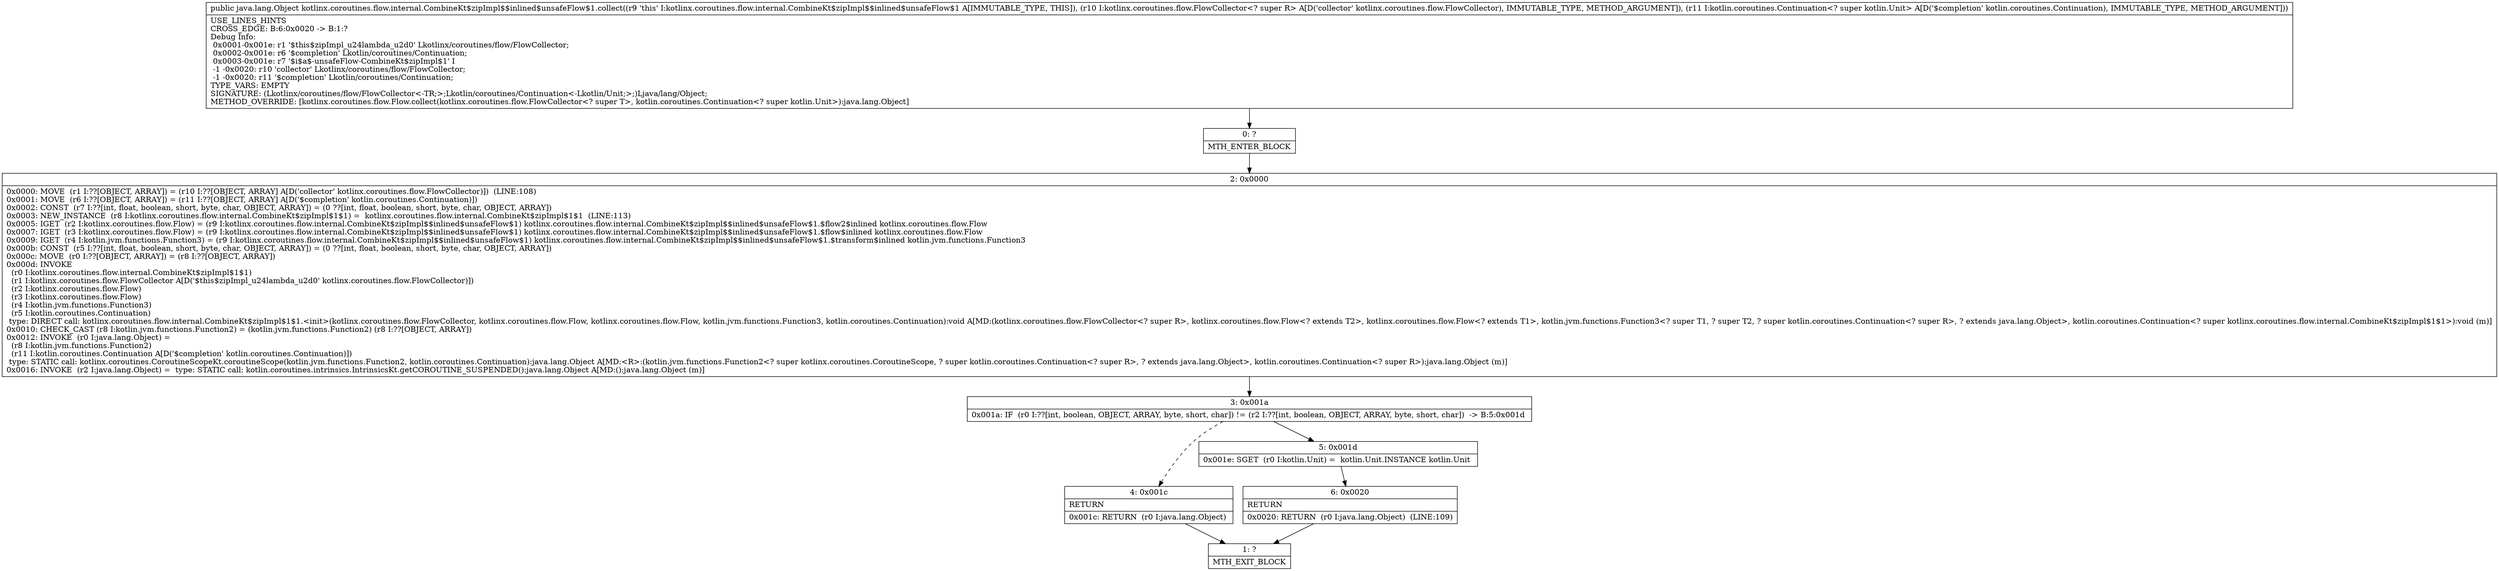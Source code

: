 digraph "CFG forkotlinx.coroutines.flow.internal.CombineKt$zipImpl$$inlined$unsafeFlow$1.collect(Lkotlinx\/coroutines\/flow\/FlowCollector;Lkotlin\/coroutines\/Continuation;)Ljava\/lang\/Object;" {
Node_0 [shape=record,label="{0\:\ ?|MTH_ENTER_BLOCK\l}"];
Node_2 [shape=record,label="{2\:\ 0x0000|0x0000: MOVE  (r1 I:??[OBJECT, ARRAY]) = (r10 I:??[OBJECT, ARRAY] A[D('collector' kotlinx.coroutines.flow.FlowCollector)])  (LINE:108)\l0x0001: MOVE  (r6 I:??[OBJECT, ARRAY]) = (r11 I:??[OBJECT, ARRAY] A[D('$completion' kotlin.coroutines.Continuation)]) \l0x0002: CONST  (r7 I:??[int, float, boolean, short, byte, char, OBJECT, ARRAY]) = (0 ??[int, float, boolean, short, byte, char, OBJECT, ARRAY]) \l0x0003: NEW_INSTANCE  (r8 I:kotlinx.coroutines.flow.internal.CombineKt$zipImpl$1$1) =  kotlinx.coroutines.flow.internal.CombineKt$zipImpl$1$1  (LINE:113)\l0x0005: IGET  (r2 I:kotlinx.coroutines.flow.Flow) = (r9 I:kotlinx.coroutines.flow.internal.CombineKt$zipImpl$$inlined$unsafeFlow$1) kotlinx.coroutines.flow.internal.CombineKt$zipImpl$$inlined$unsafeFlow$1.$flow2$inlined kotlinx.coroutines.flow.Flow \l0x0007: IGET  (r3 I:kotlinx.coroutines.flow.Flow) = (r9 I:kotlinx.coroutines.flow.internal.CombineKt$zipImpl$$inlined$unsafeFlow$1) kotlinx.coroutines.flow.internal.CombineKt$zipImpl$$inlined$unsafeFlow$1.$flow$inlined kotlinx.coroutines.flow.Flow \l0x0009: IGET  (r4 I:kotlin.jvm.functions.Function3) = (r9 I:kotlinx.coroutines.flow.internal.CombineKt$zipImpl$$inlined$unsafeFlow$1) kotlinx.coroutines.flow.internal.CombineKt$zipImpl$$inlined$unsafeFlow$1.$transform$inlined kotlin.jvm.functions.Function3 \l0x000b: CONST  (r5 I:??[int, float, boolean, short, byte, char, OBJECT, ARRAY]) = (0 ??[int, float, boolean, short, byte, char, OBJECT, ARRAY]) \l0x000c: MOVE  (r0 I:??[OBJECT, ARRAY]) = (r8 I:??[OBJECT, ARRAY]) \l0x000d: INVOKE  \l  (r0 I:kotlinx.coroutines.flow.internal.CombineKt$zipImpl$1$1)\l  (r1 I:kotlinx.coroutines.flow.FlowCollector A[D('$this$zipImpl_u24lambda_u2d0' kotlinx.coroutines.flow.FlowCollector)])\l  (r2 I:kotlinx.coroutines.flow.Flow)\l  (r3 I:kotlinx.coroutines.flow.Flow)\l  (r4 I:kotlin.jvm.functions.Function3)\l  (r5 I:kotlin.coroutines.Continuation)\l type: DIRECT call: kotlinx.coroutines.flow.internal.CombineKt$zipImpl$1$1.\<init\>(kotlinx.coroutines.flow.FlowCollector, kotlinx.coroutines.flow.Flow, kotlinx.coroutines.flow.Flow, kotlin.jvm.functions.Function3, kotlin.coroutines.Continuation):void A[MD:(kotlinx.coroutines.flow.FlowCollector\<? super R\>, kotlinx.coroutines.flow.Flow\<? extends T2\>, kotlinx.coroutines.flow.Flow\<? extends T1\>, kotlin.jvm.functions.Function3\<? super T1, ? super T2, ? super kotlin.coroutines.Continuation\<? super R\>, ? extends java.lang.Object\>, kotlin.coroutines.Continuation\<? super kotlinx.coroutines.flow.internal.CombineKt$zipImpl$1$1\>):void (m)]\l0x0010: CHECK_CAST (r8 I:kotlin.jvm.functions.Function2) = (kotlin.jvm.functions.Function2) (r8 I:??[OBJECT, ARRAY]) \l0x0012: INVOKE  (r0 I:java.lang.Object) = \l  (r8 I:kotlin.jvm.functions.Function2)\l  (r11 I:kotlin.coroutines.Continuation A[D('$completion' kotlin.coroutines.Continuation)])\l type: STATIC call: kotlinx.coroutines.CoroutineScopeKt.coroutineScope(kotlin.jvm.functions.Function2, kotlin.coroutines.Continuation):java.lang.Object A[MD:\<R\>:(kotlin.jvm.functions.Function2\<? super kotlinx.coroutines.CoroutineScope, ? super kotlin.coroutines.Continuation\<? super R\>, ? extends java.lang.Object\>, kotlin.coroutines.Continuation\<? super R\>):java.lang.Object (m)]\l0x0016: INVOKE  (r2 I:java.lang.Object) =  type: STATIC call: kotlin.coroutines.intrinsics.IntrinsicsKt.getCOROUTINE_SUSPENDED():java.lang.Object A[MD:():java.lang.Object (m)]\l}"];
Node_3 [shape=record,label="{3\:\ 0x001a|0x001a: IF  (r0 I:??[int, boolean, OBJECT, ARRAY, byte, short, char]) != (r2 I:??[int, boolean, OBJECT, ARRAY, byte, short, char])  \-\> B:5:0x001d \l}"];
Node_4 [shape=record,label="{4\:\ 0x001c|RETURN\l|0x001c: RETURN  (r0 I:java.lang.Object) \l}"];
Node_1 [shape=record,label="{1\:\ ?|MTH_EXIT_BLOCK\l}"];
Node_5 [shape=record,label="{5\:\ 0x001d|0x001e: SGET  (r0 I:kotlin.Unit) =  kotlin.Unit.INSTANCE kotlin.Unit \l}"];
Node_6 [shape=record,label="{6\:\ 0x0020|RETURN\l|0x0020: RETURN  (r0 I:java.lang.Object)  (LINE:109)\l}"];
MethodNode[shape=record,label="{public java.lang.Object kotlinx.coroutines.flow.internal.CombineKt$zipImpl$$inlined$unsafeFlow$1.collect((r9 'this' I:kotlinx.coroutines.flow.internal.CombineKt$zipImpl$$inlined$unsafeFlow$1 A[IMMUTABLE_TYPE, THIS]), (r10 I:kotlinx.coroutines.flow.FlowCollector\<? super R\> A[D('collector' kotlinx.coroutines.flow.FlowCollector), IMMUTABLE_TYPE, METHOD_ARGUMENT]), (r11 I:kotlin.coroutines.Continuation\<? super kotlin.Unit\> A[D('$completion' kotlin.coroutines.Continuation), IMMUTABLE_TYPE, METHOD_ARGUMENT]))  | USE_LINES_HINTS\lCROSS_EDGE: B:6:0x0020 \-\> B:1:?\lDebug Info:\l  0x0001\-0x001e: r1 '$this$zipImpl_u24lambda_u2d0' Lkotlinx\/coroutines\/flow\/FlowCollector;\l  0x0002\-0x001e: r6 '$completion' Lkotlin\/coroutines\/Continuation;\l  0x0003\-0x001e: r7 '$i$a$\-unsafeFlow\-CombineKt$zipImpl$1' I\l  \-1 \-0x0020: r10 'collector' Lkotlinx\/coroutines\/flow\/FlowCollector;\l  \-1 \-0x0020: r11 '$completion' Lkotlin\/coroutines\/Continuation;\lTYPE_VARS: EMPTY\lSIGNATURE: (Lkotlinx\/coroutines\/flow\/FlowCollector\<\-TR;\>;Lkotlin\/coroutines\/Continuation\<\-Lkotlin\/Unit;\>;)Ljava\/lang\/Object;\lMETHOD_OVERRIDE: [kotlinx.coroutines.flow.Flow.collect(kotlinx.coroutines.flow.FlowCollector\<? super T\>, kotlin.coroutines.Continuation\<? super kotlin.Unit\>):java.lang.Object]\l}"];
MethodNode -> Node_0;Node_0 -> Node_2;
Node_2 -> Node_3;
Node_3 -> Node_4[style=dashed];
Node_3 -> Node_5;
Node_4 -> Node_1;
Node_5 -> Node_6;
Node_6 -> Node_1;
}

